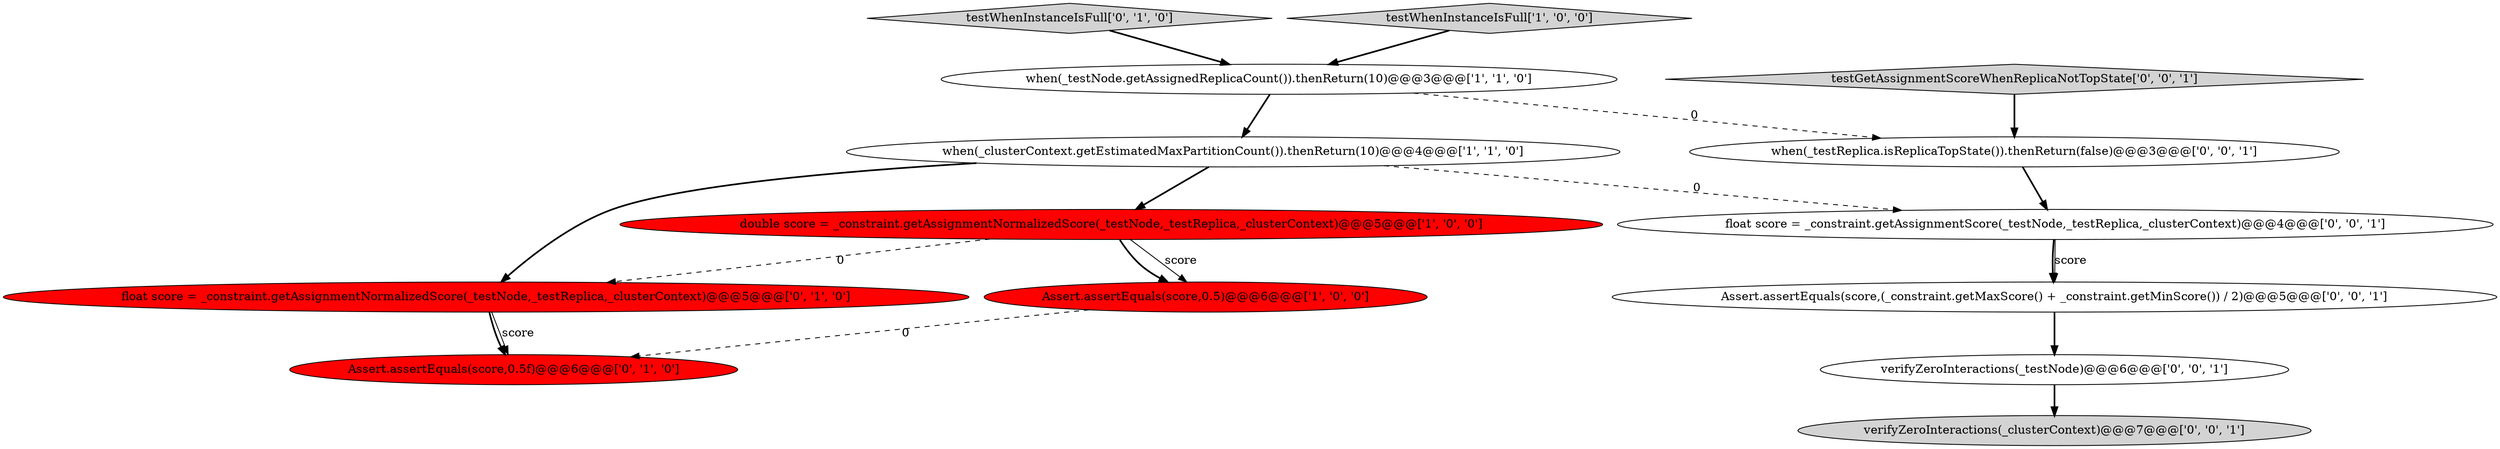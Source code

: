 digraph {
9 [style = filled, label = "verifyZeroInteractions(_testNode)@@@6@@@['0', '0', '1']", fillcolor = white, shape = ellipse image = "AAA0AAABBB3BBB"];
4 [style = filled, label = "double score = _constraint.getAssignmentNormalizedScore(_testNode,_testReplica,_clusterContext)@@@5@@@['1', '0', '0']", fillcolor = red, shape = ellipse image = "AAA1AAABBB1BBB"];
10 [style = filled, label = "testGetAssignmentScoreWhenReplicaNotTopState['0', '0', '1']", fillcolor = lightgray, shape = diamond image = "AAA0AAABBB3BBB"];
11 [style = filled, label = "when(_testReplica.isReplicaTopState()).thenReturn(false)@@@3@@@['0', '0', '1']", fillcolor = white, shape = ellipse image = "AAA0AAABBB3BBB"];
8 [style = filled, label = "verifyZeroInteractions(_clusterContext)@@@7@@@['0', '0', '1']", fillcolor = lightgray, shape = ellipse image = "AAA0AAABBB3BBB"];
13 [style = filled, label = "Assert.assertEquals(score,(_constraint.getMaxScore() + _constraint.getMinScore()) / 2)@@@5@@@['0', '0', '1']", fillcolor = white, shape = ellipse image = "AAA0AAABBB3BBB"];
12 [style = filled, label = "float score = _constraint.getAssignmentScore(_testNode,_testReplica,_clusterContext)@@@4@@@['0', '0', '1']", fillcolor = white, shape = ellipse image = "AAA0AAABBB3BBB"];
6 [style = filled, label = "float score = _constraint.getAssignmentNormalizedScore(_testNode,_testReplica,_clusterContext)@@@5@@@['0', '1', '0']", fillcolor = red, shape = ellipse image = "AAA1AAABBB2BBB"];
7 [style = filled, label = "Assert.assertEquals(score,0.5f)@@@6@@@['0', '1', '0']", fillcolor = red, shape = ellipse image = "AAA1AAABBB2BBB"];
0 [style = filled, label = "when(_testNode.getAssignedReplicaCount()).thenReturn(10)@@@3@@@['1', '1', '0']", fillcolor = white, shape = ellipse image = "AAA0AAABBB1BBB"];
2 [style = filled, label = "when(_clusterContext.getEstimatedMaxPartitionCount()).thenReturn(10)@@@4@@@['1', '1', '0']", fillcolor = white, shape = ellipse image = "AAA0AAABBB1BBB"];
5 [style = filled, label = "testWhenInstanceIsFull['0', '1', '0']", fillcolor = lightgray, shape = diamond image = "AAA0AAABBB2BBB"];
1 [style = filled, label = "Assert.assertEquals(score,0.5)@@@6@@@['1', '0', '0']", fillcolor = red, shape = ellipse image = "AAA1AAABBB1BBB"];
3 [style = filled, label = "testWhenInstanceIsFull['1', '0', '0']", fillcolor = lightgray, shape = diamond image = "AAA0AAABBB1BBB"];
12->13 [style = bold, label=""];
2->12 [style = dashed, label="0"];
4->1 [style = bold, label=""];
11->12 [style = bold, label=""];
13->9 [style = bold, label=""];
4->1 [style = solid, label="score"];
6->7 [style = solid, label="score"];
0->11 [style = dashed, label="0"];
1->7 [style = dashed, label="0"];
6->7 [style = bold, label=""];
5->0 [style = bold, label=""];
12->13 [style = solid, label="score"];
9->8 [style = bold, label=""];
4->6 [style = dashed, label="0"];
2->4 [style = bold, label=""];
2->6 [style = bold, label=""];
3->0 [style = bold, label=""];
0->2 [style = bold, label=""];
10->11 [style = bold, label=""];
}
